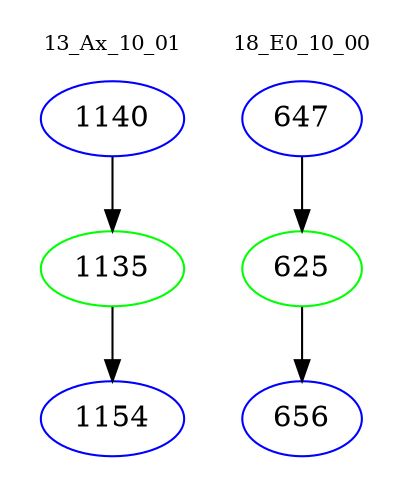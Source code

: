 digraph{
subgraph cluster_0 {
color = white
label = "13_Ax_10_01";
fontsize=10;
T0_1140 [label="1140", color="blue"]
T0_1140 -> T0_1135 [color="black"]
T0_1135 [label="1135", color="green"]
T0_1135 -> T0_1154 [color="black"]
T0_1154 [label="1154", color="blue"]
}
subgraph cluster_1 {
color = white
label = "18_E0_10_00";
fontsize=10;
T1_647 [label="647", color="blue"]
T1_647 -> T1_625 [color="black"]
T1_625 [label="625", color="green"]
T1_625 -> T1_656 [color="black"]
T1_656 [label="656", color="blue"]
}
}
